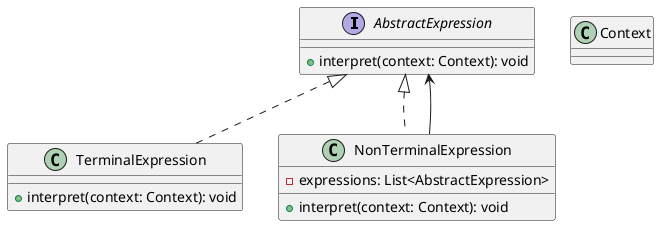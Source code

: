 @startuml
interface AbstractExpression {
    + interpret(context: Context): void
}

class TerminalExpression implements AbstractExpression {
    + interpret(context: Context): void
}

class NonTerminalExpression implements AbstractExpression {
    - expressions: List<AbstractExpression>
    + interpret(context: Context): void
}

class Context
NonTerminalExpression --> AbstractExpression
@enduml
